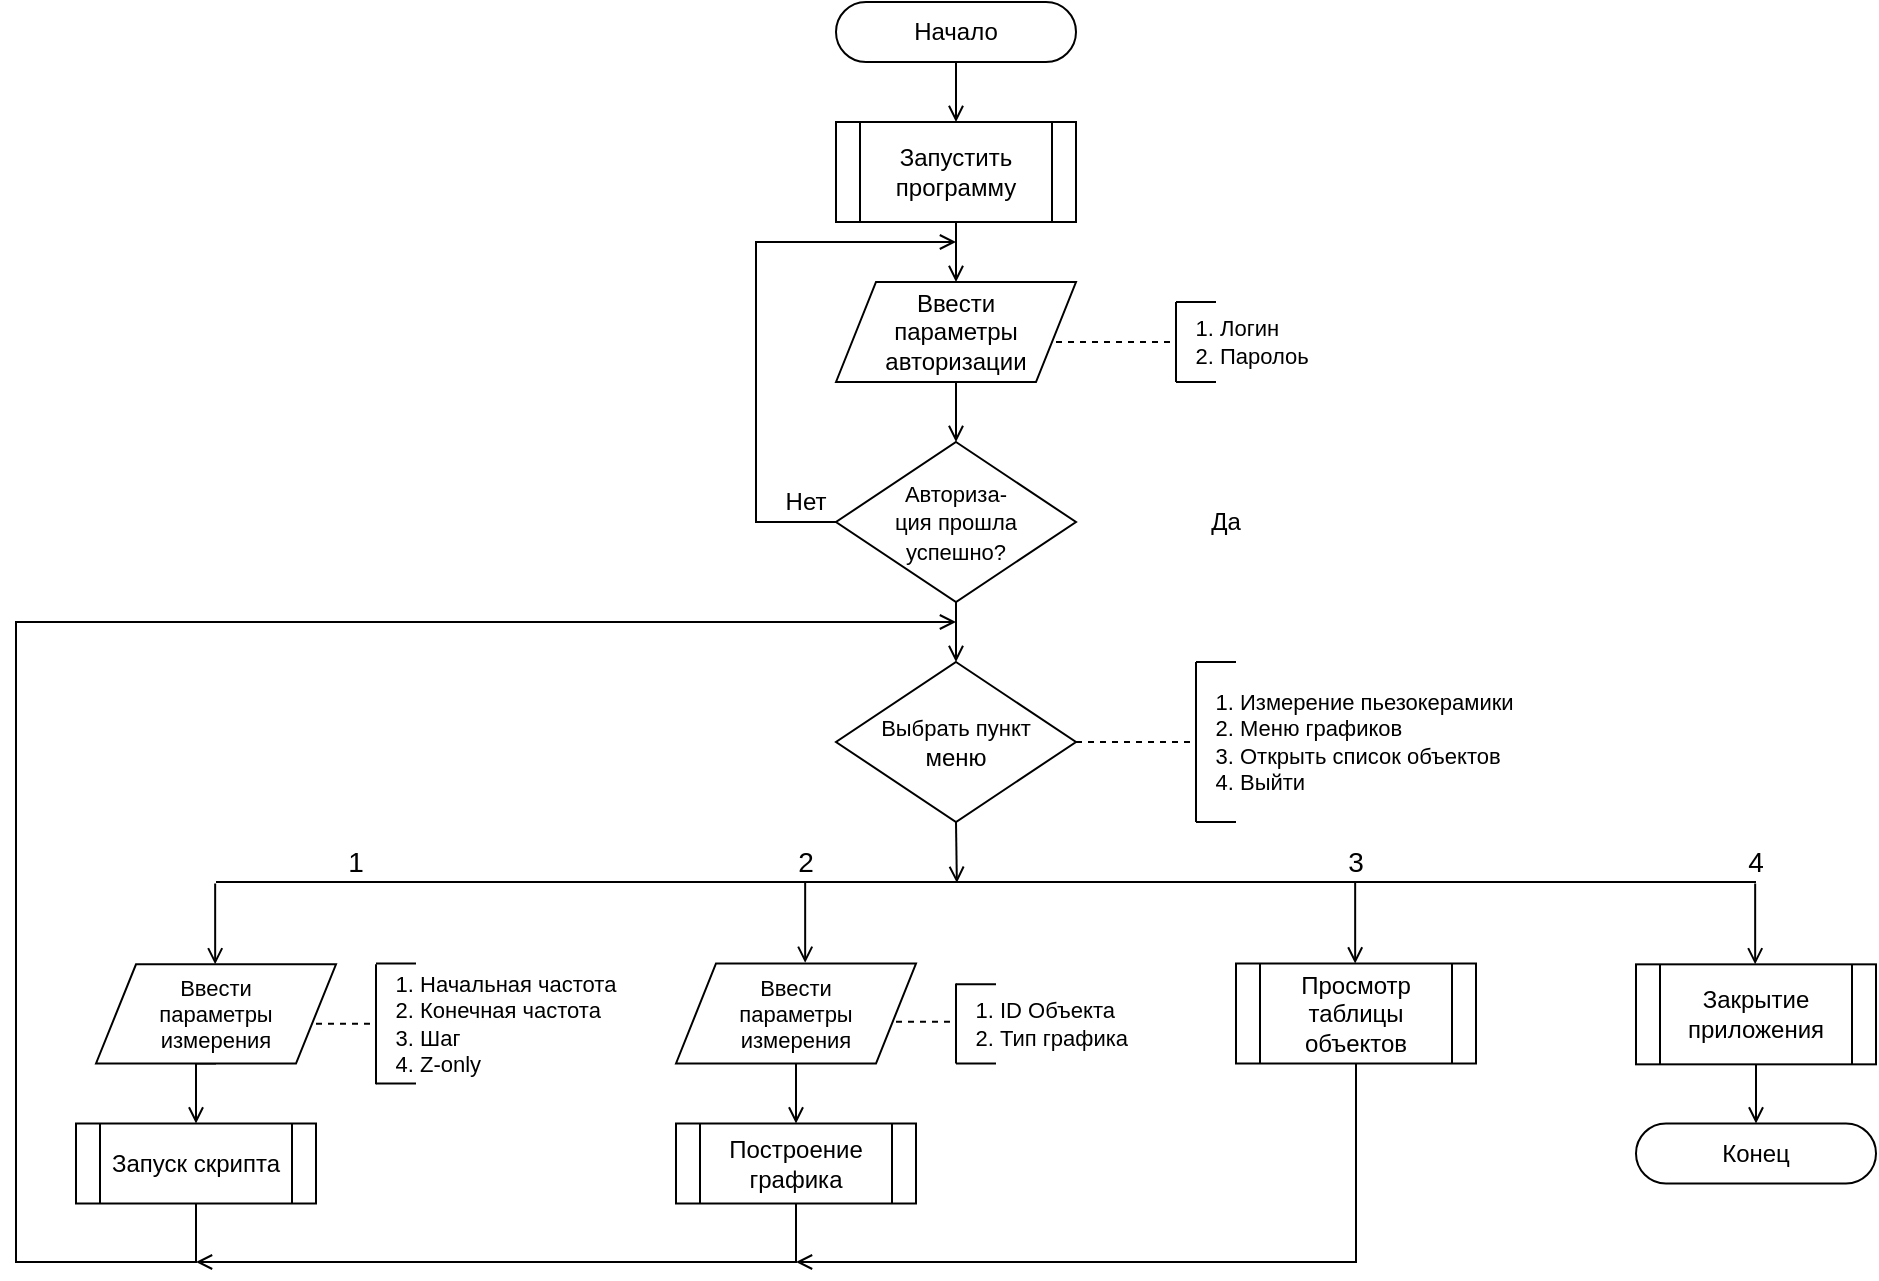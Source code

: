 <mxfile version="20.8.16" type="device"><diagram name="Страница 1" id="JehDjOfHeuDytPm_xP4c"><mxGraphModel dx="2122" dy="875" grid="1" gridSize="10" guides="1" tooltips="1" connect="1" arrows="1" fold="1" page="1" pageScale="1" pageWidth="827" pageHeight="1169" math="0" shadow="0"><root><mxCell id="0"/><mxCell id="1" parent="0"/><mxCell id="yqwf0IK2rHqfRCuKHVxn-5" style="edgeStyle=orthogonalEdgeStyle;rounded=0;orthogonalLoop=1;jettySize=auto;html=1;exitX=0.5;exitY=1;exitDx=0;exitDy=0;entryX=0.5;entryY=0;entryDx=0;entryDy=0;fontSize=11;endArrow=open;endFill=0;" parent="1" source="yqwf0IK2rHqfRCuKHVxn-1" target="yqwf0IK2rHqfRCuKHVxn-2" edge="1"><mxGeometry relative="1" as="geometry"/></mxCell><mxCell id="yqwf0IK2rHqfRCuKHVxn-1" value="Начало" style="rounded=1;whiteSpace=wrap;html=1;arcSize=50;" parent="1" vertex="1"><mxGeometry x="340" y="30" width="120" height="30" as="geometry"/></mxCell><mxCell id="yqwf0IK2rHqfRCuKHVxn-6" style="edgeStyle=orthogonalEdgeStyle;rounded=0;orthogonalLoop=1;jettySize=auto;html=1;exitX=0.5;exitY=1;exitDx=0;exitDy=0;entryX=0.5;entryY=0;entryDx=0;entryDy=0;fontSize=11;endArrow=open;endFill=0;" parent="1" source="yqwf0IK2rHqfRCuKHVxn-2" target="yqwf0IK2rHqfRCuKHVxn-3" edge="1"><mxGeometry relative="1" as="geometry"/></mxCell><mxCell id="yqwf0IK2rHqfRCuKHVxn-2" value="Запустить программу" style="shape=process;whiteSpace=wrap;html=1;backgroundOutline=1;" parent="1" vertex="1"><mxGeometry x="340" y="90" width="120" height="50" as="geometry"/></mxCell><mxCell id="yqwf0IK2rHqfRCuKHVxn-7" style="edgeStyle=orthogonalEdgeStyle;rounded=0;orthogonalLoop=1;jettySize=auto;html=1;exitX=0.5;exitY=1;exitDx=0;exitDy=0;entryX=0.5;entryY=0;entryDx=0;entryDy=0;fontSize=11;endArrow=open;endFill=0;" parent="1" source="yqwf0IK2rHqfRCuKHVxn-3" target="yqwf0IK2rHqfRCuKHVxn-4" edge="1"><mxGeometry relative="1" as="geometry"/></mxCell><mxCell id="yqwf0IK2rHqfRCuKHVxn-3" value="Ввести&lt;br&gt;параметры&lt;br&gt;авторизации" style="shape=parallelogram;perimeter=parallelogramPerimeter;whiteSpace=wrap;html=1;fixedSize=1;" parent="1" vertex="1"><mxGeometry x="340" y="170" width="120" height="50" as="geometry"/></mxCell><mxCell id="yqwf0IK2rHqfRCuKHVxn-8" style="edgeStyle=orthogonalEdgeStyle;rounded=0;orthogonalLoop=1;jettySize=auto;html=1;exitX=0;exitY=0.5;exitDx=0;exitDy=0;fontSize=11;endArrow=open;endFill=0;" parent="1" source="yqwf0IK2rHqfRCuKHVxn-4" edge="1"><mxGeometry relative="1" as="geometry"><mxPoint x="400" y="150" as="targetPoint"/><Array as="points"><mxPoint x="300" y="290"/><mxPoint x="300" y="150"/></Array></mxGeometry></mxCell><mxCell id="yqwf0IK2rHqfRCuKHVxn-21" style="edgeStyle=orthogonalEdgeStyle;rounded=0;orthogonalLoop=1;jettySize=auto;html=1;exitX=0.5;exitY=1;exitDx=0;exitDy=0;entryX=0.5;entryY=0;entryDx=0;entryDy=0;fontSize=11;endArrow=open;endFill=0;" parent="1" source="yqwf0IK2rHqfRCuKHVxn-4" target="yqwf0IK2rHqfRCuKHVxn-10" edge="1"><mxGeometry relative="1" as="geometry"/></mxCell><mxCell id="yqwf0IK2rHqfRCuKHVxn-4" value="&lt;font style=&quot;font-size: 11px;&quot;&gt;Авториза-&lt;br&gt;ция прошла&lt;br&gt;успешно?&lt;/font&gt;" style="rhombus;whiteSpace=wrap;html=1;" parent="1" vertex="1"><mxGeometry x="340" y="250" width="120" height="80" as="geometry"/></mxCell><mxCell id="yqwf0IK2rHqfRCuKHVxn-9" value="&lt;font style=&quot;font-size: 12px;&quot;&gt;Нет&lt;/font&gt;" style="text;html=1;strokeColor=none;fillColor=none;align=center;verticalAlign=middle;whiteSpace=wrap;rounded=0;fontSize=11;" parent="1" vertex="1"><mxGeometry x="300" y="270" width="50" height="20" as="geometry"/></mxCell><mxCell id="yqwf0IK2rHqfRCuKHVxn-10" value="&lt;span style=&quot;font-size: 11px;&quot;&gt;Выбрать пункт&lt;br&gt;&lt;/span&gt;меню" style="rhombus;whiteSpace=wrap;html=1;" parent="1" vertex="1"><mxGeometry x="340" y="360" width="120" height="80" as="geometry"/></mxCell><mxCell id="yqwf0IK2rHqfRCuKHVxn-11" value="" style="endArrow=none;dashed=1;html=1;rounded=0;fontSize=11;exitX=1;exitY=0.5;exitDx=0;exitDy=0;" parent="1" source="yqwf0IK2rHqfRCuKHVxn-10" edge="1"><mxGeometry width="50" height="50" relative="1" as="geometry"><mxPoint x="600" y="490" as="sourcePoint"/><mxPoint x="520" y="400" as="targetPoint"/></mxGeometry></mxCell><mxCell id="yqwf0IK2rHqfRCuKHVxn-12" value="" style="endArrow=none;html=1;rounded=0;fontSize=11;" parent="1" edge="1"><mxGeometry width="50" height="50" relative="1" as="geometry"><mxPoint x="520" y="440" as="sourcePoint"/><mxPoint x="520" y="360" as="targetPoint"/></mxGeometry></mxCell><mxCell id="yqwf0IK2rHqfRCuKHVxn-13" value="" style="endArrow=none;html=1;rounded=0;fontSize=11;" parent="1" edge="1"><mxGeometry width="50" height="50" relative="1" as="geometry"><mxPoint x="540" y="360" as="sourcePoint"/><mxPoint x="520" y="360" as="targetPoint"/></mxGeometry></mxCell><mxCell id="yqwf0IK2rHqfRCuKHVxn-14" value="" style="endArrow=none;html=1;rounded=0;fontSize=11;" parent="1" edge="1"><mxGeometry width="50" height="50" relative="1" as="geometry"><mxPoint x="540" y="440" as="sourcePoint"/><mxPoint x="520" y="440" as="targetPoint"/></mxGeometry></mxCell><mxCell id="yqwf0IK2rHqfRCuKHVxn-15" value="&lt;div style=&quot;&quot;&gt;&lt;ol&gt;&lt;li&gt;&lt;span style=&quot;background-color: initial;&quot;&gt;Измерение пьезокерамики&lt;/span&gt;&lt;/li&gt;&lt;li&gt;&lt;span style=&quot;background-color: initial;&quot;&gt;Меню графиков&lt;/span&gt;&lt;/li&gt;&lt;li&gt;&lt;span style=&quot;background-color: initial;&quot;&gt;Открыть список объектов&lt;/span&gt;&lt;/li&gt;&lt;li&gt;&lt;span style=&quot;background-color: initial;&quot;&gt;Выйти&lt;/span&gt;&lt;/li&gt;&lt;/ol&gt;&lt;/div&gt;" style="text;html=1;strokeColor=none;fillColor=none;align=left;verticalAlign=middle;whiteSpace=wrap;rounded=0;fontSize=11;" parent="1" vertex="1"><mxGeometry x="500" y="360" width="190" height="80" as="geometry"/></mxCell><mxCell id="yqwf0IK2rHqfRCuKHVxn-19" value="&lt;div style=&quot;&quot;&gt;&lt;ol&gt;&lt;li&gt;Логин&lt;/li&gt;&lt;li&gt;Паролоь&lt;/li&gt;&lt;/ol&gt;&lt;/div&gt;" style="text;html=1;strokeColor=none;fillColor=none;align=left;verticalAlign=middle;whiteSpace=wrap;rounded=0;fontSize=11;" parent="1" vertex="1"><mxGeometry x="490" y="185.34" width="190" height="29.31" as="geometry"/></mxCell><mxCell id="yqwf0IK2rHqfRCuKHVxn-20" value="" style="endArrow=none;dashed=1;html=1;rounded=0;fontSize=11;exitX=1;exitY=0.5;exitDx=0;exitDy=0;" parent="1" edge="1"><mxGeometry width="50" height="50" relative="1" as="geometry"><mxPoint x="450" y="200.0" as="sourcePoint"/><mxPoint x="510" y="200.0" as="targetPoint"/></mxGeometry></mxCell><mxCell id="yqwf0IK2rHqfRCuKHVxn-22" value="&lt;font style=&quot;font-size: 12px;&quot;&gt;Да&lt;/font&gt;" style="text;html=1;strokeColor=none;fillColor=none;align=center;verticalAlign=middle;whiteSpace=wrap;rounded=0;fontSize=11;" parent="1" vertex="1"><mxGeometry x="520" y="280" width="30" height="20" as="geometry"/></mxCell><mxCell id="yqwf0IK2rHqfRCuKHVxn-34" style="edgeStyle=orthogonalEdgeStyle;rounded=0;orthogonalLoop=1;jettySize=auto;html=1;exitX=0.5;exitY=1;exitDx=0;exitDy=0;entryX=0.5;entryY=0;entryDx=0;entryDy=0;fontSize=11;endArrow=open;endFill=0;" parent="1" source="yqwf0IK2rHqfRCuKHVxn-25" target="yqwf0IK2rHqfRCuKHVxn-33" edge="1"><mxGeometry relative="1" as="geometry"/></mxCell><mxCell id="yqwf0IK2rHqfRCuKHVxn-25" value="Ввести&lt;br&gt;параметры&lt;br&gt;измерения" style="shape=parallelogram;perimeter=parallelogramPerimeter;whiteSpace=wrap;html=1;fixedSize=1;fontSize=11;" parent="1" vertex="1"><mxGeometry x="-30" y="511.17" width="120" height="49.58" as="geometry"/></mxCell><mxCell id="yqwf0IK2rHqfRCuKHVxn-26" value="" style="endArrow=none;dashed=1;html=1;rounded=0;fontSize=11;exitX=1;exitY=0.5;exitDx=0;exitDy=0;" parent="1" edge="1"><mxGeometry width="50" height="50" relative="1" as="geometry"><mxPoint x="80" y="540.88" as="sourcePoint"/><mxPoint x="110" y="540.88" as="targetPoint"/></mxGeometry></mxCell><mxCell id="yqwf0IK2rHqfRCuKHVxn-27" value="" style="endArrow=none;html=1;rounded=0;fontSize=11;" parent="1" edge="1"><mxGeometry width="50" height="50" relative="1" as="geometry"><mxPoint x="110" y="571.08" as="sourcePoint"/><mxPoint x="110" y="511.08" as="targetPoint"/></mxGeometry></mxCell><mxCell id="yqwf0IK2rHqfRCuKHVxn-28" value="" style="endArrow=none;html=1;rounded=0;fontSize=11;" parent="1" edge="1"><mxGeometry width="50" height="50" relative="1" as="geometry"><mxPoint x="130.0" y="510.75" as="sourcePoint"/><mxPoint x="110" y="510.75" as="targetPoint"/></mxGeometry></mxCell><mxCell id="yqwf0IK2rHqfRCuKHVxn-29" value="" style="endArrow=none;html=1;rounded=0;fontSize=11;" parent="1" edge="1"><mxGeometry width="50" height="50" relative="1" as="geometry"><mxPoint x="130.0" y="570.75" as="sourcePoint"/><mxPoint x="110" y="570.75" as="targetPoint"/></mxGeometry></mxCell><mxCell id="yqwf0IK2rHqfRCuKHVxn-30" value="&lt;div style=&quot;&quot;&gt;&lt;ol&gt;&lt;li&gt;Начальная частота&lt;/li&gt;&lt;li&gt;Конечная частота&lt;/li&gt;&lt;li&gt;Шаг&lt;/li&gt;&lt;li&gt;Z-only&lt;/li&gt;&lt;/ol&gt;&lt;/div&gt;" style="text;html=1;strokeColor=none;fillColor=none;align=left;verticalAlign=middle;whiteSpace=wrap;rounded=0;fontSize=11;" parent="1" vertex="1"><mxGeometry x="90" y="511.08" width="190" height="60" as="geometry"/></mxCell><mxCell id="yqwf0IK2rHqfRCuKHVxn-73" style="edgeStyle=orthogonalEdgeStyle;rounded=0;orthogonalLoop=1;jettySize=auto;html=1;exitX=0.5;exitY=1;exitDx=0;exitDy=0;fontSize=14;endArrow=open;endFill=0;" parent="1" source="yqwf0IK2rHqfRCuKHVxn-33" edge="1"><mxGeometry relative="1" as="geometry"><mxPoint x="400" y="340" as="targetPoint"/><Array as="points"><mxPoint x="20" y="660"/><mxPoint x="-70" y="660"/><mxPoint x="-70" y="340"/></Array></mxGeometry></mxCell><mxCell id="yqwf0IK2rHqfRCuKHVxn-33" value="Запуск скрипта" style="shape=process;whiteSpace=wrap;html=1;backgroundOutline=1;" parent="1" vertex="1"><mxGeometry x="-40" y="590.75" width="120" height="40" as="geometry"/></mxCell><mxCell id="yqwf0IK2rHqfRCuKHVxn-39" value="&lt;font style=&quot;font-size: 14px;&quot;&gt;1&lt;/font&gt;" style="text;html=1;strokeColor=none;fillColor=none;align=center;verticalAlign=middle;whiteSpace=wrap;rounded=0;fontSize=12;" parent="1" vertex="1"><mxGeometry x="90" y="450" width="20" height="20" as="geometry"/></mxCell><mxCell id="yqwf0IK2rHqfRCuKHVxn-49" style="edgeStyle=orthogonalEdgeStyle;rounded=0;orthogonalLoop=1;jettySize=auto;html=1;exitX=0.5;exitY=1;exitDx=0;exitDy=0;entryX=0.5;entryY=0;entryDx=0;entryDy=0;fontSize=14;endArrow=open;endFill=0;" parent="1" source="yqwf0IK2rHqfRCuKHVxn-41" target="yqwf0IK2rHqfRCuKHVxn-48" edge="1"><mxGeometry relative="1" as="geometry"/></mxCell><mxCell id="yqwf0IK2rHqfRCuKHVxn-41" value="Ввести&lt;br&gt;параметры&lt;br&gt;измерения" style="shape=parallelogram;perimeter=parallelogramPerimeter;whiteSpace=wrap;html=1;fixedSize=1;fontSize=11;" parent="1" vertex="1"><mxGeometry x="260" y="510.75" width="120" height="50" as="geometry"/></mxCell><mxCell id="yqwf0IK2rHqfRCuKHVxn-43" value="" style="endArrow=none;dashed=1;html=1;rounded=0;fontSize=11;exitX=1;exitY=0.5;exitDx=0;exitDy=0;" parent="1" edge="1"><mxGeometry width="50" height="50" relative="1" as="geometry"><mxPoint x="370" y="539.92" as="sourcePoint"/><mxPoint x="400" y="539.92" as="targetPoint"/></mxGeometry></mxCell><mxCell id="yqwf0IK2rHqfRCuKHVxn-44" value="" style="endArrow=none;html=1;rounded=0;fontSize=11;" parent="1" edge="1"><mxGeometry width="50" height="50" relative="1" as="geometry"><mxPoint x="400" y="560.75" as="sourcePoint"/><mxPoint x="400" y="520.75" as="targetPoint"/></mxGeometry></mxCell><mxCell id="yqwf0IK2rHqfRCuKHVxn-45" value="" style="endArrow=none;html=1;rounded=0;fontSize=11;" parent="1" edge="1"><mxGeometry width="50" height="50" relative="1" as="geometry"><mxPoint x="420.0" y="521.16" as="sourcePoint"/><mxPoint x="400" y="521.16" as="targetPoint"/></mxGeometry></mxCell><mxCell id="yqwf0IK2rHqfRCuKHVxn-46" value="" style="endArrow=none;html=1;rounded=0;fontSize=11;" parent="1" edge="1"><mxGeometry width="50" height="50" relative="1" as="geometry"><mxPoint x="420.0" y="560.75" as="sourcePoint"/><mxPoint x="400" y="560.75" as="targetPoint"/></mxGeometry></mxCell><mxCell id="yqwf0IK2rHqfRCuKHVxn-47" value="&lt;div style=&quot;&quot;&gt;&lt;ol&gt;&lt;li&gt;ID Объекта&lt;/li&gt;&lt;li&gt;Тип графика&lt;/li&gt;&lt;/ol&gt;&lt;/div&gt;" style="text;html=1;strokeColor=none;fillColor=none;align=left;verticalAlign=middle;whiteSpace=wrap;rounded=0;fontSize=11;" parent="1" vertex="1"><mxGeometry x="380" y="521.58" width="190" height="39.17" as="geometry"/></mxCell><mxCell id="yqwf0IK2rHqfRCuKHVxn-51" style="edgeStyle=orthogonalEdgeStyle;rounded=0;orthogonalLoop=1;jettySize=auto;html=1;exitX=0.5;exitY=1;exitDx=0;exitDy=0;fontSize=14;endArrow=open;endFill=0;" parent="1" source="yqwf0IK2rHqfRCuKHVxn-48" edge="1"><mxGeometry relative="1" as="geometry"><mxPoint x="20" y="660" as="targetPoint"/><Array as="points"><mxPoint x="320" y="660"/></Array></mxGeometry></mxCell><mxCell id="yqwf0IK2rHqfRCuKHVxn-48" value="Построение графика" style="shape=process;whiteSpace=wrap;html=1;backgroundOutline=1;" parent="1" vertex="1"><mxGeometry x="260" y="590.75" width="120" height="40" as="geometry"/></mxCell><mxCell id="yqwf0IK2rHqfRCuKHVxn-65" style="edgeStyle=orthogonalEdgeStyle;rounded=0;orthogonalLoop=1;jettySize=auto;html=1;exitX=0.5;exitY=1;exitDx=0;exitDy=0;fontSize=14;endArrow=open;endFill=0;" parent="1" source="yqwf0IK2rHqfRCuKHVxn-52" edge="1"><mxGeometry relative="1" as="geometry"><mxPoint x="320" y="660" as="targetPoint"/><Array as="points"><mxPoint x="600" y="660"/></Array></mxGeometry></mxCell><mxCell id="yqwf0IK2rHqfRCuKHVxn-52" value="Просмотр таблицы объектов" style="shape=process;whiteSpace=wrap;html=1;backgroundOutline=1;" parent="1" vertex="1"><mxGeometry x="540" y="510.75" width="120" height="50" as="geometry"/></mxCell><mxCell id="yqwf0IK2rHqfRCuKHVxn-57" value="" style="endArrow=none;html=1;rounded=0;fontSize=14;" parent="1" edge="1"><mxGeometry width="50" height="50" relative="1" as="geometry"><mxPoint x="30" y="470" as="sourcePoint"/><mxPoint x="800" y="470" as="targetPoint"/></mxGeometry></mxCell><mxCell id="yqwf0IK2rHqfRCuKHVxn-59" value="" style="endArrow=open;html=1;rounded=0;fontSize=14;entryX=0.5;entryY=0;entryDx=0;entryDy=0;endFill=0;" parent="1" edge="1"><mxGeometry width="50" height="50" relative="1" as="geometry"><mxPoint x="599.58" y="470.33" as="sourcePoint"/><mxPoint x="599.58" y="510.75" as="targetPoint"/></mxGeometry></mxCell><mxCell id="yqwf0IK2rHqfRCuKHVxn-60" value="" style="endArrow=open;html=1;rounded=0;fontSize=14;entryX=0.5;entryY=0;entryDx=0;entryDy=0;endFill=0;" parent="1" edge="1"><mxGeometry width="50" height="50" relative="1" as="geometry"><mxPoint x="324.58" y="470" as="sourcePoint"/><mxPoint x="324.58" y="510.42" as="targetPoint"/></mxGeometry></mxCell><mxCell id="yqwf0IK2rHqfRCuKHVxn-61" value="" style="endArrow=open;html=1;rounded=0;fontSize=14;entryX=0.5;entryY=0;entryDx=0;entryDy=0;endFill=0;" parent="1" edge="1"><mxGeometry width="50" height="50" relative="1" as="geometry"><mxPoint x="400" y="440" as="sourcePoint"/><mxPoint x="400.43" y="470.42" as="targetPoint"/></mxGeometry></mxCell><mxCell id="yqwf0IK2rHqfRCuKHVxn-62" value="&lt;font style=&quot;font-size: 14px;&quot;&gt;2&lt;/font&gt;" style="text;html=1;strokeColor=none;fillColor=none;align=center;verticalAlign=middle;whiteSpace=wrap;rounded=0;fontSize=12;" parent="1" vertex="1"><mxGeometry x="315" y="450" width="20" height="20" as="geometry"/></mxCell><mxCell id="yqwf0IK2rHqfRCuKHVxn-63" value="&lt;font style=&quot;font-size: 14px;&quot;&gt;3&lt;/font&gt;" style="text;html=1;strokeColor=none;fillColor=none;align=center;verticalAlign=middle;whiteSpace=wrap;rounded=0;fontSize=12;" parent="1" vertex="1"><mxGeometry x="590" y="450" width="20" height="20" as="geometry"/></mxCell><mxCell id="yqwf0IK2rHqfRCuKHVxn-72" style="edgeStyle=orthogonalEdgeStyle;rounded=0;orthogonalLoop=1;jettySize=auto;html=1;exitX=0.5;exitY=1;exitDx=0;exitDy=0;entryX=0.5;entryY=0;entryDx=0;entryDy=0;fontSize=14;endArrow=open;endFill=0;" parent="1" source="yqwf0IK2rHqfRCuKHVxn-67" target="yqwf0IK2rHqfRCuKHVxn-71" edge="1"><mxGeometry relative="1" as="geometry"/></mxCell><mxCell id="yqwf0IK2rHqfRCuKHVxn-67" value="Закрытие приложения" style="shape=process;whiteSpace=wrap;html=1;backgroundOutline=1;" parent="1" vertex="1"><mxGeometry x="740" y="511.17" width="120" height="50" as="geometry"/></mxCell><mxCell id="yqwf0IK2rHqfRCuKHVxn-68" value="" style="endArrow=open;html=1;rounded=0;fontSize=14;entryX=0.5;entryY=0;entryDx=0;entryDy=0;endFill=0;" parent="1" edge="1"><mxGeometry width="50" height="50" relative="1" as="geometry"><mxPoint x="799.58" y="470.75" as="sourcePoint"/><mxPoint x="799.58" y="511.17" as="targetPoint"/></mxGeometry></mxCell><mxCell id="yqwf0IK2rHqfRCuKHVxn-69" value="" style="endArrow=open;html=1;rounded=0;fontSize=14;entryX=0.5;entryY=0;entryDx=0;entryDy=0;endFill=0;" parent="1" edge="1"><mxGeometry width="50" height="50" relative="1" as="geometry"><mxPoint x="29.58" y="470.75" as="sourcePoint"/><mxPoint x="29.58" y="511.17" as="targetPoint"/></mxGeometry></mxCell><mxCell id="yqwf0IK2rHqfRCuKHVxn-70" value="&lt;font style=&quot;font-size: 14px;&quot;&gt;4&lt;/font&gt;" style="text;html=1;strokeColor=none;fillColor=none;align=center;verticalAlign=middle;whiteSpace=wrap;rounded=0;fontSize=12;" parent="1" vertex="1"><mxGeometry x="790" y="450" width="20" height="20" as="geometry"/></mxCell><mxCell id="yqwf0IK2rHqfRCuKHVxn-71" value="Конец" style="rounded=1;whiteSpace=wrap;html=1;arcSize=50;" parent="1" vertex="1"><mxGeometry x="740" y="590.75" width="120" height="30" as="geometry"/></mxCell><mxCell id="V7inzk8yhUHDMo5nj-Yn-2" value="" style="group" parent="1" vertex="1" connectable="0"><mxGeometry x="510" y="180" width="20" height="40.0" as="geometry"/></mxCell><mxCell id="yqwf0IK2rHqfRCuKHVxn-16" value="" style="endArrow=none;html=1;rounded=0;fontSize=11;" parent="V7inzk8yhUHDMo5nj-Yn-2" edge="1"><mxGeometry width="50" height="50" relative="1" as="geometry"><mxPoint y="40" as="sourcePoint"/><mxPoint as="targetPoint"/></mxGeometry></mxCell><mxCell id="yqwf0IK2rHqfRCuKHVxn-17" value="" style="endArrow=none;html=1;rounded=0;fontSize=11;" parent="V7inzk8yhUHDMo5nj-Yn-2" edge="1"><mxGeometry width="50" height="50" relative="1" as="geometry"><mxPoint x="20" y="1.137e-13" as="sourcePoint"/><mxPoint y="1.137e-13" as="targetPoint"/></mxGeometry></mxCell><mxCell id="yqwf0IK2rHqfRCuKHVxn-18" value="" style="endArrow=none;html=1;rounded=0;fontSize=11;" parent="V7inzk8yhUHDMo5nj-Yn-2" edge="1"><mxGeometry width="50" height="50" relative="1" as="geometry"><mxPoint x="20" y="40.0" as="sourcePoint"/><mxPoint y="40.0" as="targetPoint"/></mxGeometry></mxCell></root></mxGraphModel></diagram></mxfile>